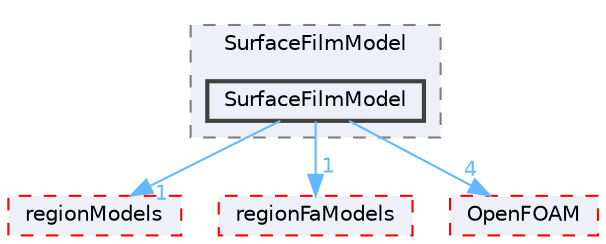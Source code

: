digraph "src/lagrangian/intermediate/submodels/Kinematic/SurfaceFilmModel/SurfaceFilmModel"
{
 // LATEX_PDF_SIZE
  bgcolor="transparent";
  edge [fontname=Helvetica,fontsize=10,labelfontname=Helvetica,labelfontsize=10];
  node [fontname=Helvetica,fontsize=10,shape=box,height=0.2,width=0.4];
  compound=true
  subgraph clusterdir_61f31c0882508a16d1a835320fc3ef77 {
    graph [ bgcolor="#edf0f7", pencolor="grey50", label="SurfaceFilmModel", fontname=Helvetica,fontsize=10 style="filled,dashed", URL="dir_61f31c0882508a16d1a835320fc3ef77.html",tooltip=""]
  dir_9251fc38330bb3ea9023962da3b28e23 [label="SurfaceFilmModel", fillcolor="#edf0f7", color="grey25", style="filled,bold", URL="dir_9251fc38330bb3ea9023962da3b28e23.html",tooltip=""];
  }
  dir_1cee61ac5e24023b73c87e3e265bd2be [label="regionModels", fillcolor="#edf0f7", color="red", style="filled,dashed", URL="dir_1cee61ac5e24023b73c87e3e265bd2be.html",tooltip=""];
  dir_256e80909904544129a5af4b82e274ea [label="regionFaModels", fillcolor="#edf0f7", color="red", style="filled,dashed", URL="dir_256e80909904544129a5af4b82e274ea.html",tooltip=""];
  dir_c5473ff19b20e6ec4dfe5c310b3778a8 [label="OpenFOAM", fillcolor="#edf0f7", color="red", style="filled,dashed", URL="dir_c5473ff19b20e6ec4dfe5c310b3778a8.html",tooltip=""];
  dir_9251fc38330bb3ea9023962da3b28e23->dir_1cee61ac5e24023b73c87e3e265bd2be [headlabel="1", labeldistance=1.5 headhref="dir_003835_003295.html" href="dir_003835_003295.html" color="steelblue1" fontcolor="steelblue1"];
  dir_9251fc38330bb3ea9023962da3b28e23->dir_256e80909904544129a5af4b82e274ea [headlabel="1", labeldistance=1.5 headhref="dir_003835_003287.html" href="dir_003835_003287.html" color="steelblue1" fontcolor="steelblue1"];
  dir_9251fc38330bb3ea9023962da3b28e23->dir_c5473ff19b20e6ec4dfe5c310b3778a8 [headlabel="4", labeldistance=1.5 headhref="dir_003835_002695.html" href="dir_003835_002695.html" color="steelblue1" fontcolor="steelblue1"];
}
